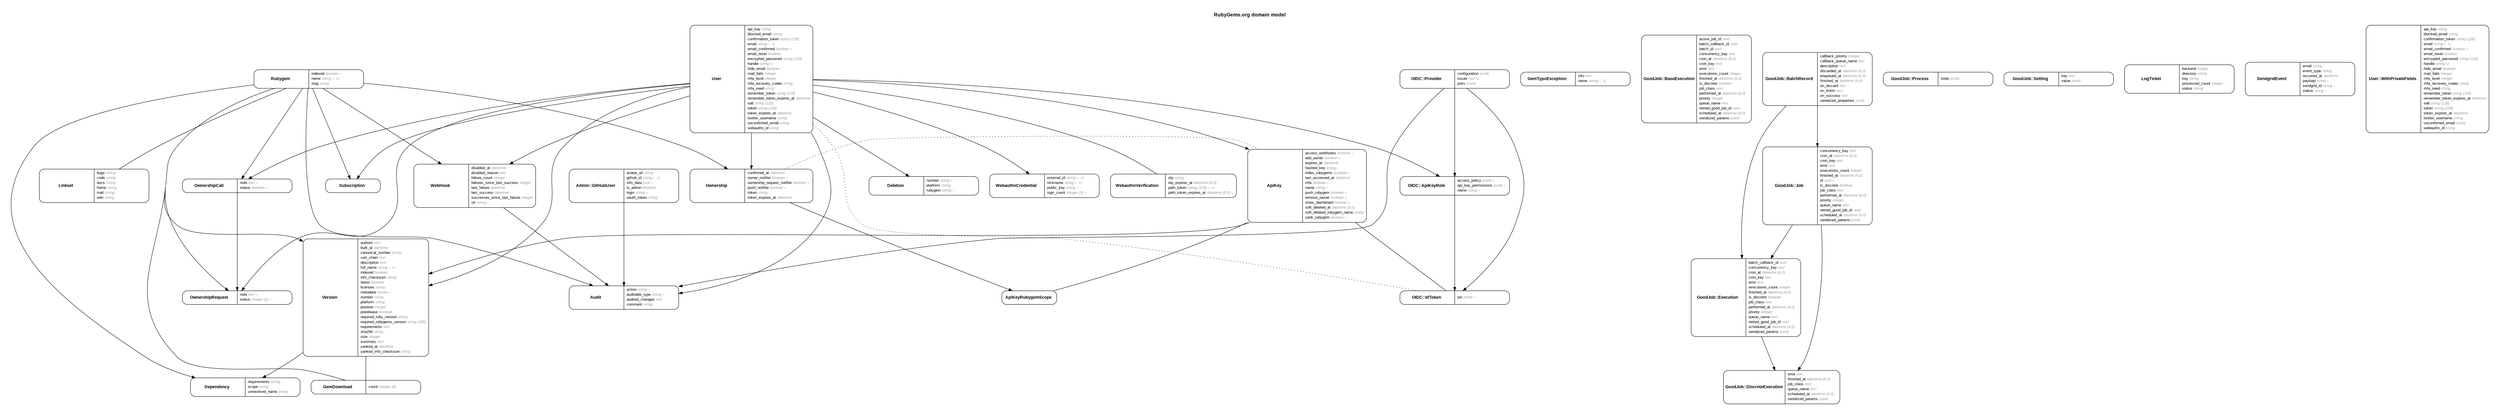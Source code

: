 digraph Gemcutter {
rankdir = "LR";
ranksep = "0.5";
nodesep = "0.4";
pad = "0.4,0.4";
margin = "0,0";
concentrate = "true";
labelloc = "t";
fontsize = "13";
fontname = "Arial Bold";
splines = "spline";
node[ shape  =  "Mrecord" , fontsize  =  "10" , fontname  =  "Arial" , margin  =  "0.07,0.05" , penwidth  =  "1.0"];
edge[ fontname  =  "Arial" , fontsize  =  "7" , dir  =  "both" , arrowsize  =  "0.9" , penwidth  =  "1.0" , labelangle  =  "32" , labeldistance  =  "1.8"];
rankdir = "TB";
label = "RubyGems.org domain model\n\n";
"m_Admin::GitHubUser" [label = <<table border="0" align="center" cellspacing="0.5" cellpadding="0" width="134">
  <tr><td align="center" valign="bottom" width="130"><font face="Arial Bold" point-size="11">Admin::GitHubUser</font></td></tr>
</table>
|
<table border="0" align="left" cellspacing="2" cellpadding="0" width="134">
  <tr><td align="left" width="130" port="avatar_url">avatar_url <font face="Arial Italic" color="grey60">string</font></td></tr>
  <tr><td align="left" width="130" port="github_id">github_id <font face="Arial Italic" color="grey60">string ∗ U</font></td></tr>
  <tr><td align="left" width="130" port="info_data">info_data <font face="Arial Italic" color="grey60">json ∗</font></td></tr>
  <tr><td align="left" width="130" port="is_admin">is_admin <font face="Arial Italic" color="grey60">boolean</font></td></tr>
  <tr><td align="left" width="130" port="login">login <font face="Arial Italic" color="grey60">string ∗</font></td></tr>
  <tr><td align="left" width="130" port="oauth_token">oauth_token <font face="Arial Italic" color="grey60">string</font></td></tr>
</table>
>];
m_ApiKey [label = <<table border="0" align="center" cellspacing="0.5" cellpadding="0" width="134">
  <tr><td align="center" valign="bottom" width="130"><font face="Arial Bold" point-size="11">ApiKey</font></td></tr>
</table>
|
<table border="0" align="left" cellspacing="2" cellpadding="0" width="134">
  <tr><td align="left" width="130" port="access_webhooks">access_webhooks <font face="Arial Italic" color="grey60">boolean ∗</font></td></tr>
  <tr><td align="left" width="130" port="add_owner">add_owner <font face="Arial Italic" color="grey60">boolean ∗</font></td></tr>
  <tr><td align="left" width="130" port="expires_at">expires_at <font face="Arial Italic" color="grey60">datetime</font></td></tr>
  <tr><td align="left" width="130" port="hashed_key">hashed_key <font face="Arial Italic" color="grey60">string ∗</font></td></tr>
  <tr><td align="left" width="130" port="index_rubygems">index_rubygems <font face="Arial Italic" color="grey60">boolean ∗</font></td></tr>
  <tr><td align="left" width="130" port="last_accessed_at">last_accessed_at <font face="Arial Italic" color="grey60">datetime</font></td></tr>
  <tr><td align="left" width="130" port="mfa">mfa <font face="Arial Italic" color="grey60">boolean ∗</font></td></tr>
  <tr><td align="left" width="130" port="name">name <font face="Arial Italic" color="grey60">string ∗</font></td></tr>
  <tr><td align="left" width="130" port="push_rubygem">push_rubygem <font face="Arial Italic" color="grey60">boolean ∗</font></td></tr>
  <tr><td align="left" width="130" port="remove_owner">remove_owner <font face="Arial Italic" color="grey60">boolean ∗</font></td></tr>
  <tr><td align="left" width="130" port="show_dashboard">show_dashboard <font face="Arial Italic" color="grey60">boolean ∗</font></td></tr>
  <tr><td align="left" width="130" port="soft_deleted_at">soft_deleted_at <font face="Arial Italic" color="grey60">datetime (6,0)</font></td></tr>
  <tr><td align="left" width="130" port="soft_deleted_rubygem_name">soft_deleted_rubygem_name <font face="Arial Italic" color="grey60">string</font></td></tr>
  <tr><td align="left" width="130" port="yank_rubygem">yank_rubygem <font face="Arial Italic" color="grey60">boolean ∗</font></td></tr>
</table>
>];
m_ApiKeyRubygemScope [label = <<table border="0" align="center" cellspacing="0.5" cellpadding="0" width="134">
  <tr><td align="center" valign="bottom" width="130"><font face="Arial Bold" point-size="11">ApiKeyRubygemScope</font></td></tr>
</table>
>];
m_Audit [label = <<table border="0" align="center" cellspacing="0.5" cellpadding="0" width="134">
  <tr><td align="center" valign="bottom" width="130"><font face="Arial Bold" point-size="11">Audit</font></td></tr>
</table>
|
<table border="0" align="left" cellspacing="2" cellpadding="0" width="134">
  <tr><td align="left" width="130" port="action">action <font face="Arial Italic" color="grey60">string ∗</font></td></tr>
  <tr><td align="left" width="130" port="auditable_type">auditable_type <font face="Arial Italic" color="grey60">string ∗</font></td></tr>
  <tr><td align="left" width="130" port="audited_changes">audited_changes <font face="Arial Italic" color="grey60">text</font></td></tr>
  <tr><td align="left" width="130" port="comment">comment <font face="Arial Italic" color="grey60">string</font></td></tr>
</table>
>];
m_Deletion [label = <<table border="0" align="center" cellspacing="0.5" cellpadding="0" width="134">
  <tr><td align="center" valign="bottom" width="130"><font face="Arial Bold" point-size="11">Deletion</font></td></tr>
</table>
|
<table border="0" align="left" cellspacing="2" cellpadding="0" width="134">
  <tr><td align="left" width="130" port="number">number <font face="Arial Italic" color="grey60">string ∗</font></td></tr>
  <tr><td align="left" width="130" port="platform">platform <font face="Arial Italic" color="grey60">string</font></td></tr>
  <tr><td align="left" width="130" port="rubygem">rubygem <font face="Arial Italic" color="grey60">string ∗</font></td></tr>
</table>
>];
m_Dependency [label = <<table border="0" align="center" cellspacing="0.5" cellpadding="0" width="134">
  <tr><td align="center" valign="bottom" width="130"><font face="Arial Bold" point-size="11">Dependency</font></td></tr>
</table>
|
<table border="0" align="left" cellspacing="2" cellpadding="0" width="134">
  <tr><td align="left" width="130" port="requirements">requirements <font face="Arial Italic" color="grey60">string ∗</font></td></tr>
  <tr><td align="left" width="130" port="scope">scope <font face="Arial Italic" color="grey60">string</font></td></tr>
  <tr><td align="left" width="130" port="unresolved_name">unresolved_name <font face="Arial Italic" color="grey60">string</font></td></tr>
</table>
>];
m_GemDownload [label = <<table border="0" align="center" cellspacing="0.5" cellpadding="0" width="134">
  <tr><td align="center" valign="bottom" width="130"><font face="Arial Bold" point-size="11">GemDownload</font></td></tr>
</table>
|
<table border="0" align="left" cellspacing="2" cellpadding="0" width="134">
  <tr><td align="left" width="130" port="count">count <font face="Arial Italic" color="grey60">integer (8)</font></td></tr>
</table>
>];
m_GemTypoException [label = <<table border="0" align="center" cellspacing="0.5" cellpadding="0" width="134">
  <tr><td align="center" valign="bottom" width="130"><font face="Arial Bold" point-size="11">GemTypoException</font></td></tr>
</table>
|
<table border="0" align="left" cellspacing="2" cellpadding="0" width="134">
  <tr><td align="left" width="130" port="info">info <font face="Arial Italic" color="grey60">text</font></td></tr>
  <tr><td align="left" width="130" port="name">name <font face="Arial Italic" color="grey60">string ∗ U</font></td></tr>
</table>
>];
"m_GoodJob::BaseExecution" [label = <<table border="0" align="center" cellspacing="0.5" cellpadding="0" width="134">
  <tr><td align="center" valign="bottom" width="130"><font face="Arial Bold" point-size="11">GoodJob::BaseExecution</font></td></tr>
</table>
|
<table border="0" align="left" cellspacing="2" cellpadding="0" width="134">
  <tr><td align="left" width="130" port="active_job_id">active_job_id <font face="Arial Italic" color="grey60">uuid</font></td></tr>
  <tr><td align="left" width="130" port="batch_callback_id">batch_callback_id <font face="Arial Italic" color="grey60">uuid</font></td></tr>
  <tr><td align="left" width="130" port="batch_id">batch_id <font face="Arial Italic" color="grey60">uuid</font></td></tr>
  <tr><td align="left" width="130" port="concurrency_key">concurrency_key <font face="Arial Italic" color="grey60">text</font></td></tr>
  <tr><td align="left" width="130" port="cron_at">cron_at <font face="Arial Italic" color="grey60">datetime (6,0)</font></td></tr>
  <tr><td align="left" width="130" port="cron_key">cron_key <font face="Arial Italic" color="grey60">text</font></td></tr>
  <tr><td align="left" width="130" port="error">error <font face="Arial Italic" color="grey60">text</font></td></tr>
  <tr><td align="left" width="130" port="executions_count">executions_count <font face="Arial Italic" color="grey60">integer</font></td></tr>
  <tr><td align="left" width="130" port="finished_at">finished_at <font face="Arial Italic" color="grey60">datetime (6,0)</font></td></tr>
  <tr><td align="left" width="130" port="is_discrete">is_discrete <font face="Arial Italic" color="grey60">boolean</font></td></tr>
  <tr><td align="left" width="130" port="job_class">job_class <font face="Arial Italic" color="grey60">text</font></td></tr>
  <tr><td align="left" width="130" port="performed_at">performed_at <font face="Arial Italic" color="grey60">datetime (6,0)</font></td></tr>
  <tr><td align="left" width="130" port="priority">priority <font face="Arial Italic" color="grey60">integer</font></td></tr>
  <tr><td align="left" width="130" port="queue_name">queue_name <font face="Arial Italic" color="grey60">text</font></td></tr>
  <tr><td align="left" width="130" port="retried_good_job_id">retried_good_job_id <font face="Arial Italic" color="grey60">uuid</font></td></tr>
  <tr><td align="left" width="130" port="scheduled_at">scheduled_at <font face="Arial Italic" color="grey60">datetime (6,0)</font></td></tr>
  <tr><td align="left" width="130" port="serialized_params">serialized_params <font face="Arial Italic" color="grey60">jsonb</font></td></tr>
</table>
>];
"m_GoodJob::BatchRecord" [label = <<table border="0" align="center" cellspacing="0.5" cellpadding="0" width="134">
  <tr><td align="center" valign="bottom" width="130"><font face="Arial Bold" point-size="11">GoodJob::BatchRecord</font></td></tr>
</table>
|
<table border="0" align="left" cellspacing="2" cellpadding="0" width="134">
  <tr><td align="left" width="130" port="callback_priority">callback_priority <font face="Arial Italic" color="grey60">integer</font></td></tr>
  <tr><td align="left" width="130" port="callback_queue_name">callback_queue_name <font face="Arial Italic" color="grey60">text</font></td></tr>
  <tr><td align="left" width="130" port="description">description <font face="Arial Italic" color="grey60">text</font></td></tr>
  <tr><td align="left" width="130" port="discarded_at">discarded_at <font face="Arial Italic" color="grey60">datetime (6,0)</font></td></tr>
  <tr><td align="left" width="130" port="enqueued_at">enqueued_at <font face="Arial Italic" color="grey60">datetime (6,0)</font></td></tr>
  <tr><td align="left" width="130" port="finished_at">finished_at <font face="Arial Italic" color="grey60">datetime (6,0)</font></td></tr>
  <tr><td align="left" width="130" port="on_discard">on_discard <font face="Arial Italic" color="grey60">text</font></td></tr>
  <tr><td align="left" width="130" port="on_finish">on_finish <font face="Arial Italic" color="grey60">text</font></td></tr>
  <tr><td align="left" width="130" port="on_success">on_success <font face="Arial Italic" color="grey60">text</font></td></tr>
  <tr><td align="left" width="130" port="serialized_properties">serialized_properties <font face="Arial Italic" color="grey60">jsonb</font></td></tr>
</table>
>];
"m_GoodJob::DiscreteExecution" [label = <<table border="0" align="center" cellspacing="0.5" cellpadding="0" width="134">
  <tr><td align="center" valign="bottom" width="130"><font face="Arial Bold" point-size="11">GoodJob::DiscreteExecution</font></td></tr>
</table>
|
<table border="0" align="left" cellspacing="2" cellpadding="0" width="134">
  <tr><td align="left" width="130" port="error">error <font face="Arial Italic" color="grey60">text</font></td></tr>
  <tr><td align="left" width="130" port="finished_at">finished_at <font face="Arial Italic" color="grey60">datetime (6,0)</font></td></tr>
  <tr><td align="left" width="130" port="job_class">job_class <font face="Arial Italic" color="grey60">text</font></td></tr>
  <tr><td align="left" width="130" port="queue_name">queue_name <font face="Arial Italic" color="grey60">text</font></td></tr>
  <tr><td align="left" width="130" port="scheduled_at">scheduled_at <font face="Arial Italic" color="grey60">datetime (6,0)</font></td></tr>
  <tr><td align="left" width="130" port="serialized_params">serialized_params <font face="Arial Italic" color="grey60">jsonb</font></td></tr>
</table>
>];
"m_GoodJob::Execution" [label = <<table border="0" align="center" cellspacing="0.5" cellpadding="0" width="134">
  <tr><td align="center" valign="bottom" width="130"><font face="Arial Bold" point-size="11">GoodJob::Execution</font></td></tr>
</table>
|
<table border="0" align="left" cellspacing="2" cellpadding="0" width="134">
  <tr><td align="left" width="130" port="batch_callback_id">batch_callback_id <font face="Arial Italic" color="grey60">uuid</font></td></tr>
  <tr><td align="left" width="130" port="concurrency_key">concurrency_key <font face="Arial Italic" color="grey60">text</font></td></tr>
  <tr><td align="left" width="130" port="cron_at">cron_at <font face="Arial Italic" color="grey60">datetime (6,0)</font></td></tr>
  <tr><td align="left" width="130" port="cron_key">cron_key <font face="Arial Italic" color="grey60">text</font></td></tr>
  <tr><td align="left" width="130" port="error">error <font face="Arial Italic" color="grey60">text</font></td></tr>
  <tr><td align="left" width="130" port="executions_count">executions_count <font face="Arial Italic" color="grey60">integer</font></td></tr>
  <tr><td align="left" width="130" port="finished_at">finished_at <font face="Arial Italic" color="grey60">datetime (6,0)</font></td></tr>
  <tr><td align="left" width="130" port="is_discrete">is_discrete <font face="Arial Italic" color="grey60">boolean</font></td></tr>
  <tr><td align="left" width="130" port="job_class">job_class <font face="Arial Italic" color="grey60">text</font></td></tr>
  <tr><td align="left" width="130" port="performed_at">performed_at <font face="Arial Italic" color="grey60">datetime (6,0)</font></td></tr>
  <tr><td align="left" width="130" port="priority">priority <font face="Arial Italic" color="grey60">integer</font></td></tr>
  <tr><td align="left" width="130" port="queue_name">queue_name <font face="Arial Italic" color="grey60">text</font></td></tr>
  <tr><td align="left" width="130" port="retried_good_job_id">retried_good_job_id <font face="Arial Italic" color="grey60">uuid</font></td></tr>
  <tr><td align="left" width="130" port="scheduled_at">scheduled_at <font face="Arial Italic" color="grey60">datetime (6,0)</font></td></tr>
  <tr><td align="left" width="130" port="serialized_params">serialized_params <font face="Arial Italic" color="grey60">jsonb</font></td></tr>
</table>
>];
"m_GoodJob::Job" [label = <<table border="0" align="center" cellspacing="0.5" cellpadding="0" width="134">
  <tr><td align="center" valign="bottom" width="130"><font face="Arial Bold" point-size="11">GoodJob::Job</font></td></tr>
</table>
|
<table border="0" align="left" cellspacing="2" cellpadding="0" width="134">
  <tr><td align="left" width="130" port="concurrency_key">concurrency_key <font face="Arial Italic" color="grey60">text</font></td></tr>
  <tr><td align="left" width="130" port="cron_at">cron_at <font face="Arial Italic" color="grey60">datetime (6,0)</font></td></tr>
  <tr><td align="left" width="130" port="cron_key">cron_key <font face="Arial Italic" color="grey60">text</font></td></tr>
  <tr><td align="left" width="130" port="error">error <font face="Arial Italic" color="grey60">text</font></td></tr>
  <tr><td align="left" width="130" port="executions_count">executions_count <font face="Arial Italic" color="grey60">integer</font></td></tr>
  <tr><td align="left" width="130" port="finished_at">finished_at <font face="Arial Italic" color="grey60">datetime (6,0)</font></td></tr>
  <tr><td align="left" width="130" port="id">id <font face="Arial Italic" color="grey60">uuid ∗</font></td></tr>
  <tr><td align="left" width="130" port="is_discrete">is_discrete <font face="Arial Italic" color="grey60">boolean</font></td></tr>
  <tr><td align="left" width="130" port="job_class">job_class <font face="Arial Italic" color="grey60">text</font></td></tr>
  <tr><td align="left" width="130" port="performed_at">performed_at <font face="Arial Italic" color="grey60">datetime (6,0)</font></td></tr>
  <tr><td align="left" width="130" port="priority">priority <font face="Arial Italic" color="grey60">integer</font></td></tr>
  <tr><td align="left" width="130" port="queue_name">queue_name <font face="Arial Italic" color="grey60">text</font></td></tr>
  <tr><td align="left" width="130" port="retried_good_job_id">retried_good_job_id <font face="Arial Italic" color="grey60">uuid</font></td></tr>
  <tr><td align="left" width="130" port="scheduled_at">scheduled_at <font face="Arial Italic" color="grey60">datetime (6,0)</font></td></tr>
  <tr><td align="left" width="130" port="serialized_params">serialized_params <font face="Arial Italic" color="grey60">jsonb</font></td></tr>
</table>
>];
"m_GoodJob::Process" [label = <<table border="0" align="center" cellspacing="0.5" cellpadding="0" width="134">
  <tr><td align="center" valign="bottom" width="130"><font face="Arial Bold" point-size="11">GoodJob::Process</font></td></tr>
</table>
|
<table border="0" align="left" cellspacing="2" cellpadding="0" width="134">
  <tr><td align="left" width="130" port="state">state <font face="Arial Italic" color="grey60">jsonb</font></td></tr>
</table>
>];
"m_GoodJob::Setting" [label = <<table border="0" align="center" cellspacing="0.5" cellpadding="0" width="134">
  <tr><td align="center" valign="bottom" width="130"><font face="Arial Bold" point-size="11">GoodJob::Setting</font></td></tr>
</table>
|
<table border="0" align="left" cellspacing="2" cellpadding="0" width="134">
  <tr><td align="left" width="130" port="key">key <font face="Arial Italic" color="grey60">text</font></td></tr>
  <tr><td align="left" width="130" port="value">value <font face="Arial Italic" color="grey60">jsonb</font></td></tr>
</table>
>];
m_Linkset [label = <<table border="0" align="center" cellspacing="0.5" cellpadding="0" width="134">
  <tr><td align="center" valign="bottom" width="130"><font face="Arial Bold" point-size="11">Linkset</font></td></tr>
</table>
|
<table border="0" align="left" cellspacing="2" cellpadding="0" width="134">
  <tr><td align="left" width="130" port="bugs">bugs <font face="Arial Italic" color="grey60">string</font></td></tr>
  <tr><td align="left" width="130" port="code">code <font face="Arial Italic" color="grey60">string</font></td></tr>
  <tr><td align="left" width="130" port="docs">docs <font face="Arial Italic" color="grey60">string</font></td></tr>
  <tr><td align="left" width="130" port="home">home <font face="Arial Italic" color="grey60">string</font></td></tr>
  <tr><td align="left" width="130" port="mail">mail <font face="Arial Italic" color="grey60">string</font></td></tr>
  <tr><td align="left" width="130" port="wiki">wiki <font face="Arial Italic" color="grey60">string</font></td></tr>
</table>
>];
m_LogTicket [label = <<table border="0" align="center" cellspacing="0.5" cellpadding="0" width="134">
  <tr><td align="center" valign="bottom" width="130"><font face="Arial Bold" point-size="11">LogTicket</font></td></tr>
</table>
|
<table border="0" align="left" cellspacing="2" cellpadding="0" width="134">
  <tr><td align="left" width="130" port="backend">backend <font face="Arial Italic" color="grey60">integer</font></td></tr>
  <tr><td align="left" width="130" port="directory">directory <font face="Arial Italic" color="grey60">string</font></td></tr>
  <tr><td align="left" width="130" port="key">key <font face="Arial Italic" color="grey60">string</font></td></tr>
  <tr><td align="left" width="130" port="processed_count">processed_count <font face="Arial Italic" color="grey60">integer</font></td></tr>
  <tr><td align="left" width="130" port="status">status <font face="Arial Italic" color="grey60">string</font></td></tr>
</table>
>];
"m_OIDC::ApiKeyRole" [label = <<table border="0" align="center" cellspacing="0.5" cellpadding="0" width="134">
  <tr><td align="center" valign="bottom" width="130"><font face="Arial Bold" point-size="11">OIDC::ApiKeyRole</font></td></tr>
</table>
|
<table border="0" align="left" cellspacing="2" cellpadding="0" width="134">
  <tr><td align="left" width="130" port="access_policy">access_policy <font face="Arial Italic" color="grey60">jsonb ∗</font></td></tr>
  <tr><td align="left" width="130" port="api_key_permissions">api_key_permissions <font face="Arial Italic" color="grey60">jsonb ∗</font></td></tr>
  <tr><td align="left" width="130" port="name">name <font face="Arial Italic" color="grey60">string ∗</font></td></tr>
</table>
>];
"m_OIDC::IdToken" [label = <<table border="0" align="center" cellspacing="0.5" cellpadding="0" width="134">
  <tr><td align="center" valign="bottom" width="130"><font face="Arial Bold" point-size="11">OIDC::IdToken</font></td></tr>
</table>
|
<table border="0" align="left" cellspacing="2" cellpadding="0" width="134">
  <tr><td align="left" width="130" port="jwt">jwt <font face="Arial Italic" color="grey60">jsonb ∗</font></td></tr>
</table>
>];
"m_OIDC::Provider" [label = <<table border="0" align="center" cellspacing="0.5" cellpadding="0" width="134">
  <tr><td align="center" valign="bottom" width="130"><font face="Arial Bold" point-size="11">OIDC::Provider</font></td></tr>
</table>
|
<table border="0" align="left" cellspacing="2" cellpadding="0" width="134">
  <tr><td align="left" width="130" port="configuration">configuration <font face="Arial Italic" color="grey60">jsonb</font></td></tr>
  <tr><td align="left" width="130" port="issuer">issuer <font face="Arial Italic" color="grey60">text U</font></td></tr>
  <tr><td align="left" width="130" port="jwks">jwks <font face="Arial Italic" color="grey60">jsonb</font></td></tr>
</table>
>];
m_Ownership [label = <<table border="0" align="center" cellspacing="0.5" cellpadding="0" width="134">
  <tr><td align="center" valign="bottom" width="130"><font face="Arial Bold" point-size="11">Ownership</font></td></tr>
</table>
|
<table border="0" align="left" cellspacing="2" cellpadding="0" width="134">
  <tr><td align="left" width="130" port="confirmed_at">confirmed_at <font face="Arial Italic" color="grey60">datetime</font></td></tr>
  <tr><td align="left" width="130" port="owner_notifier">owner_notifier <font face="Arial Italic" color="grey60">boolean ∗</font></td></tr>
  <tr><td align="left" width="130" port="ownership_request_notifier">ownership_request_notifier <font face="Arial Italic" color="grey60">boolean ∗</font></td></tr>
  <tr><td align="left" width="130" port="push_notifier">push_notifier <font face="Arial Italic" color="grey60">boolean ∗</font></td></tr>
  <tr><td align="left" width="130" port="token">token <font face="Arial Italic" color="grey60">string</font></td></tr>
  <tr><td align="left" width="130" port="token_expires_at">token_expires_at <font face="Arial Italic" color="grey60">datetime</font></td></tr>
</table>
>];
m_OwnershipCall [label = <<table border="0" align="center" cellspacing="0.5" cellpadding="0" width="134">
  <tr><td align="center" valign="bottom" width="130"><font face="Arial Bold" point-size="11">OwnershipCall</font></td></tr>
</table>
|
<table border="0" align="left" cellspacing="2" cellpadding="0" width="134">
  <tr><td align="left" width="130" port="note">note <font face="Arial Italic" color="grey60">text ∗</font></td></tr>
  <tr><td align="left" width="130" port="status">status <font face="Arial Italic" color="grey60">boolean ∗</font></td></tr>
</table>
>];
m_OwnershipRequest [label = <<table border="0" align="center" cellspacing="0.5" cellpadding="0" width="134">
  <tr><td align="center" valign="bottom" width="130"><font face="Arial Bold" point-size="11">OwnershipRequest</font></td></tr>
</table>
|
<table border="0" align="left" cellspacing="2" cellpadding="0" width="134">
  <tr><td align="left" width="130" port="note">note <font face="Arial Italic" color="grey60">text ∗</font></td></tr>
  <tr><td align="left" width="130" port="status">status <font face="Arial Italic" color="grey60">integer (2) ∗</font></td></tr>
</table>
>];
m_Rubygem [label = <<table border="0" align="center" cellspacing="0.5" cellpadding="0" width="134">
  <tr><td align="center" valign="bottom" width="130"><font face="Arial Bold" point-size="11">Rubygem</font></td></tr>
</table>
|
<table border="0" align="left" cellspacing="2" cellpadding="0" width="134">
  <tr><td align="left" width="130" port="indexed">indexed <font face="Arial Italic" color="grey60">boolean ∗</font></td></tr>
  <tr><td align="left" width="130" port="name">name <font face="Arial Italic" color="grey60">string ∗ U</font></td></tr>
  <tr><td align="left" width="130" port="slug">slug <font face="Arial Italic" color="grey60">string</font></td></tr>
</table>
>];
m_SendgridEvent [label = <<table border="0" align="center" cellspacing="0.5" cellpadding="0" width="134">
  <tr><td align="center" valign="bottom" width="130"><font face="Arial Bold" point-size="11">SendgridEvent</font></td></tr>
</table>
|
<table border="0" align="left" cellspacing="2" cellpadding="0" width="134">
  <tr><td align="left" width="130" port="email">email <font face="Arial Italic" color="grey60">string</font></td></tr>
  <tr><td align="left" width="130" port="event_type">event_type <font face="Arial Italic" color="grey60">string</font></td></tr>
  <tr><td align="left" width="130" port="occurred_at">occurred_at <font face="Arial Italic" color="grey60">datetime</font></td></tr>
  <tr><td align="left" width="130" port="payload">payload <font face="Arial Italic" color="grey60">jsonb ∗</font></td></tr>
  <tr><td align="left" width="130" port="sendgrid_id">sendgrid_id <font face="Arial Italic" color="grey60">string ∗</font></td></tr>
  <tr><td align="left" width="130" port="status">status <font face="Arial Italic" color="grey60">string ∗</font></td></tr>
</table>
>];
m_Subscription [label = <<table border="0" align="center" cellspacing="0.5" cellpadding="0" width="134">
  <tr><td align="center" valign="bottom" width="130"><font face="Arial Bold" point-size="11">Subscription</font></td></tr>
</table>
>];
m_User [label = <<table border="0" align="center" cellspacing="0.5" cellpadding="0" width="134">
  <tr><td align="center" valign="bottom" width="130"><font face="Arial Bold" point-size="11">User</font></td></tr>
</table>
|
<table border="0" align="left" cellspacing="2" cellpadding="0" width="134">
  <tr><td align="left" width="130" port="api_key">api_key <font face="Arial Italic" color="grey60">string</font></td></tr>
  <tr><td align="left" width="130" port="blocked_email">blocked_email <font face="Arial Italic" color="grey60">string</font></td></tr>
  <tr><td align="left" width="130" port="confirmation_token">confirmation_token <font face="Arial Italic" color="grey60">string (128)</font></td></tr>
  <tr><td align="left" width="130" port="email">email <font face="Arial Italic" color="grey60">string ∗ U</font></td></tr>
  <tr><td align="left" width="130" port="email_confirmed">email_confirmed <font face="Arial Italic" color="grey60">boolean ∗</font></td></tr>
  <tr><td align="left" width="130" port="email_reset">email_reset <font face="Arial Italic" color="grey60">boolean</font></td></tr>
  <tr><td align="left" width="130" port="encrypted_password">encrypted_password <font face="Arial Italic" color="grey60">string (128)</font></td></tr>
  <tr><td align="left" width="130" port="handle">handle <font face="Arial Italic" color="grey60">string U</font></td></tr>
  <tr><td align="left" width="130" port="hide_email">hide_email <font face="Arial Italic" color="grey60">boolean</font></td></tr>
  <tr><td align="left" width="130" port="mail_fails">mail_fails <font face="Arial Italic" color="grey60">integer</font></td></tr>
  <tr><td align="left" width="130" port="mfa_level">mfa_level <font face="Arial Italic" color="grey60">integer</font></td></tr>
  <tr><td align="left" width="130" port="mfa_recovery_codes">mfa_recovery_codes <font face="Arial Italic" color="grey60">string</font></td></tr>
  <tr><td align="left" width="130" port="mfa_seed">mfa_seed <font face="Arial Italic" color="grey60">string</font></td></tr>
  <tr><td align="left" width="130" port="remember_token">remember_token <font face="Arial Italic" color="grey60">string (128)</font></td></tr>
  <tr><td align="left" width="130" port="remember_token_expires_at">remember_token_expires_at <font face="Arial Italic" color="grey60">datetime</font></td></tr>
  <tr><td align="left" width="130" port="salt">salt <font face="Arial Italic" color="grey60">string (128)</font></td></tr>
  <tr><td align="left" width="130" port="token">token <font face="Arial Italic" color="grey60">string (128)</font></td></tr>
  <tr><td align="left" width="130" port="token_expires_at">token_expires_at <font face="Arial Italic" color="grey60">datetime</font></td></tr>
  <tr><td align="left" width="130" port="twitter_username">twitter_username <font face="Arial Italic" color="grey60">string</font></td></tr>
  <tr><td align="left" width="130" port="unconfirmed_email">unconfirmed_email <font face="Arial Italic" color="grey60">string</font></td></tr>
  <tr><td align="left" width="130" port="webauthn_id">webauthn_id <font face="Arial Italic" color="grey60">string</font></td></tr>
</table>
>];
"m_User::WithPrivateFields" [label = <<table border="0" align="center" cellspacing="0.5" cellpadding="0" width="134">
  <tr><td align="center" valign="bottom" width="130"><font face="Arial Bold" point-size="11">User::WithPrivateFields</font></td></tr>
</table>
|
<table border="0" align="left" cellspacing="2" cellpadding="0" width="134">
  <tr><td align="left" width="130" port="api_key">api_key <font face="Arial Italic" color="grey60">string</font></td></tr>
  <tr><td align="left" width="130" port="blocked_email">blocked_email <font face="Arial Italic" color="grey60">string</font></td></tr>
  <tr><td align="left" width="130" port="confirmation_token">confirmation_token <font face="Arial Italic" color="grey60">string (128)</font></td></tr>
  <tr><td align="left" width="130" port="email">email <font face="Arial Italic" color="grey60">string ∗ U</font></td></tr>
  <tr><td align="left" width="130" port="email_confirmed">email_confirmed <font face="Arial Italic" color="grey60">boolean ∗</font></td></tr>
  <tr><td align="left" width="130" port="email_reset">email_reset <font face="Arial Italic" color="grey60">boolean</font></td></tr>
  <tr><td align="left" width="130" port="encrypted_password">encrypted_password <font face="Arial Italic" color="grey60">string (128)</font></td></tr>
  <tr><td align="left" width="130" port="handle">handle <font face="Arial Italic" color="grey60">string U</font></td></tr>
  <tr><td align="left" width="130" port="hide_email">hide_email <font face="Arial Italic" color="grey60">boolean</font></td></tr>
  <tr><td align="left" width="130" port="mail_fails">mail_fails <font face="Arial Italic" color="grey60">integer</font></td></tr>
  <tr><td align="left" width="130" port="mfa_level">mfa_level <font face="Arial Italic" color="grey60">integer</font></td></tr>
  <tr><td align="left" width="130" port="mfa_recovery_codes">mfa_recovery_codes <font face="Arial Italic" color="grey60">string</font></td></tr>
  <tr><td align="left" width="130" port="mfa_seed">mfa_seed <font face="Arial Italic" color="grey60">string</font></td></tr>
  <tr><td align="left" width="130" port="remember_token">remember_token <font face="Arial Italic" color="grey60">string (128)</font></td></tr>
  <tr><td align="left" width="130" port="remember_token_expires_at">remember_token_expires_at <font face="Arial Italic" color="grey60">datetime</font></td></tr>
  <tr><td align="left" width="130" port="salt">salt <font face="Arial Italic" color="grey60">string (128)</font></td></tr>
  <tr><td align="left" width="130" port="token">token <font face="Arial Italic" color="grey60">string (128)</font></td></tr>
  <tr><td align="left" width="130" port="token_expires_at">token_expires_at <font face="Arial Italic" color="grey60">datetime</font></td></tr>
  <tr><td align="left" width="130" port="twitter_username">twitter_username <font face="Arial Italic" color="grey60">string</font></td></tr>
  <tr><td align="left" width="130" port="unconfirmed_email">unconfirmed_email <font face="Arial Italic" color="grey60">string</font></td></tr>
  <tr><td align="left" width="130" port="webauthn_id">webauthn_id <font face="Arial Italic" color="grey60">string</font></td></tr>
</table>
>];
m_Version [label = <<table border="0" align="center" cellspacing="0.5" cellpadding="0" width="134">
  <tr><td align="center" valign="bottom" width="130"><font face="Arial Bold" point-size="11">Version</font></td></tr>
</table>
|
<table border="0" align="left" cellspacing="2" cellpadding="0" width="134">
  <tr><td align="left" width="130" port="authors">authors <font face="Arial Italic" color="grey60">text</font></td></tr>
  <tr><td align="left" width="130" port="built_at">built_at <font face="Arial Italic" color="grey60">datetime</font></td></tr>
  <tr><td align="left" width="130" port="canonical_number">canonical_number <font face="Arial Italic" color="grey60">string</font></td></tr>
  <tr><td align="left" width="130" port="cert_chain">cert_chain <font face="Arial Italic" color="grey60">text</font></td></tr>
  <tr><td align="left" width="130" port="description">description <font face="Arial Italic" color="grey60">text</font></td></tr>
  <tr><td align="left" width="130" port="full_name">full_name <font face="Arial Italic" color="grey60">string ∗ U</font></td></tr>
  <tr><td align="left" width="130" port="indexed">indexed <font face="Arial Italic" color="grey60">boolean</font></td></tr>
  <tr><td align="left" width="130" port="info_checksum">info_checksum <font face="Arial Italic" color="grey60">string</font></td></tr>
  <tr><td align="left" width="130" port="latest">latest <font face="Arial Italic" color="grey60">boolean</font></td></tr>
  <tr><td align="left" width="130" port="licenses">licenses <font face="Arial Italic" color="grey60">string</font></td></tr>
  <tr><td align="left" width="130" port="metadata">metadata <font face="Arial Italic" color="grey60">hstore ∗</font></td></tr>
  <tr><td align="left" width="130" port="number">number <font face="Arial Italic" color="grey60">string</font></td></tr>
  <tr><td align="left" width="130" port="platform">platform <font face="Arial Italic" color="grey60">string</font></td></tr>
  <tr><td align="left" width="130" port="position">position <font face="Arial Italic" color="grey60">integer</font></td></tr>
  <tr><td align="left" width="130" port="prerelease">prerelease <font face="Arial Italic" color="grey60">boolean</font></td></tr>
  <tr><td align="left" width="130" port="required_ruby_version">required_ruby_version <font face="Arial Italic" color="grey60">string</font></td></tr>
  <tr><td align="left" width="130" port="required_rubygems_version">required_rubygems_version <font face="Arial Italic" color="grey60">string (255)</font></td></tr>
  <tr><td align="left" width="130" port="requirements">requirements <font face="Arial Italic" color="grey60">text</font></td></tr>
  <tr><td align="left" width="130" port="sha256">sha256 <font face="Arial Italic" color="grey60">string</font></td></tr>
  <tr><td align="left" width="130" port="size">size <font face="Arial Italic" color="grey60">integer</font></td></tr>
  <tr><td align="left" width="130" port="summary">summary <font face="Arial Italic" color="grey60">text</font></td></tr>
  <tr><td align="left" width="130" port="yanked_at">yanked_at <font face="Arial Italic" color="grey60">datetime</font></td></tr>
  <tr><td align="left" width="130" port="yanked_info_checksum">yanked_info_checksum <font face="Arial Italic" color="grey60">string</font></td></tr>
</table>
>];
m_WebHook [label = <<table border="0" align="center" cellspacing="0.5" cellpadding="0" width="134">
  <tr><td align="center" valign="bottom" width="130"><font face="Arial Bold" point-size="11">WebHook</font></td></tr>
</table>
|
<table border="0" align="left" cellspacing="2" cellpadding="0" width="134">
  <tr><td align="left" width="130" port="disabled_at">disabled_at <font face="Arial Italic" color="grey60">datetime</font></td></tr>
  <tr><td align="left" width="130" port="disabled_reason">disabled_reason <font face="Arial Italic" color="grey60">text</font></td></tr>
  <tr><td align="left" width="130" port="failure_count">failure_count <font face="Arial Italic" color="grey60">integer</font></td></tr>
  <tr><td align="left" width="130" port="failures_since_last_success">failures_since_last_success <font face="Arial Italic" color="grey60">integer</font></td></tr>
  <tr><td align="left" width="130" port="last_failure">last_failure <font face="Arial Italic" color="grey60">datetime</font></td></tr>
  <tr><td align="left" width="130" port="last_success">last_success <font face="Arial Italic" color="grey60">datetime</font></td></tr>
  <tr><td align="left" width="130" port="successes_since_last_failure">successes_since_last_failure <font face="Arial Italic" color="grey60">integer</font></td></tr>
  <tr><td align="left" width="130" port="url">url <font face="Arial Italic" color="grey60">string ∗</font></td></tr>
</table>
>];
m_WebauthnCredential [label = <<table border="0" align="center" cellspacing="0.5" cellpadding="0" width="134">
  <tr><td align="center" valign="bottom" width="130"><font face="Arial Bold" point-size="11">WebauthnCredential</font></td></tr>
</table>
|
<table border="0" align="left" cellspacing="2" cellpadding="0" width="134">
  <tr><td align="left" width="130" port="external_id">external_id <font face="Arial Italic" color="grey60">string ∗ U</font></td></tr>
  <tr><td align="left" width="130" port="nickname">nickname <font face="Arial Italic" color="grey60">string ∗ U</font></td></tr>
  <tr><td align="left" width="130" port="public_key">public_key <font face="Arial Italic" color="grey60">string ∗</font></td></tr>
  <tr><td align="left" width="130" port="sign_count">sign_count <font face="Arial Italic" color="grey60">integer (8) ∗</font></td></tr>
</table>
>];
m_WebauthnVerification [label = <<table border="0" align="center" cellspacing="0.5" cellpadding="0" width="134">
  <tr><td align="center" valign="bottom" width="130"><font face="Arial Bold" point-size="11">WebauthnVerification</font></td></tr>
</table>
|
<table border="0" align="left" cellspacing="2" cellpadding="0" width="134">
  <tr><td align="left" width="130" port="otp">otp <font face="Arial Italic" color="grey60">string</font></td></tr>
  <tr><td align="left" width="130" port="otp_expires_at">otp_expires_at <font face="Arial Italic" color="grey60">datetime (6,0)</font></td></tr>
  <tr><td align="left" width="130" port="path_token">path_token <font face="Arial Italic" color="grey60">string (128) ∗ U</font></td></tr>
  <tr><td align="left" width="130" port="path_token_expires_at">path_token_expires_at <font face="Arial Italic" color="grey60">datetime (6,0) ∗</font></td></tr>
</table>
>];
  m_User -> m_WebauthnVerification [arrowhead = "none", arrowtail = "none", weight = "3"];
  m_User -> m_WebauthnCredential [arrowhead = "normal", arrowtail = "none", weight = "3"];
  m_Rubygem -> m_Subscription [arrowhead = "normal", arrowtail = "none", weight = "2"];
  m_User -> m_Subscription [arrowhead = "normal", arrowtail = "none", weight = "3"];
  m_Rubygem -> m_OwnershipRequest [arrowhead = "normal", arrowtail = "none", weight = "2"];
  m_User -> m_OwnershipRequest [arrowhead = "normal", arrowtail = "none", weight = "4"];
  m_OwnershipCall -> m_OwnershipRequest [arrowhead = "normal", arrowtail = "none", weight = "2"];
  m_Rubygem -> m_OwnershipCall [arrowhead = "normal", arrowtail = "none", weight = "2"];
  m_User -> m_OwnershipCall [arrowhead = "normal", arrowtail = "none", weight = "3"];
  m_User -> m_Deletion [arrowhead = "normal", arrowtail = "none", weight = "3"];
  m_ApiKey -> m_ApiKeyRubygemScope [arrowhead = "none", arrowtail = "none", weight = "2"];
  m_Ownership -> m_ApiKeyRubygemScope [arrowhead = "normal", arrowtail = "none", weight = "2"];
  "m_OIDC::Provider" -> m_Audit [arrowhead = "normal", arrowtail = "none", weight = "1"];
  m_Rubygem -> m_Audit [arrowhead = "normal", arrowtail = "none", weight = "1"];
  m_User -> m_Audit [arrowhead = "normal", arrowtail = "none", weight = "1"];
  m_WebHook -> m_Audit [arrowhead = "normal", arrowtail = "none", weight = "1"];
  "m_Admin::GitHubUser" -> m_Audit [arrowhead = "normal", arrowtail = "none", weight = "2"];
  m_Rubygem -> m_Dependency [arrowhead = "normal", arrowtail = "none", weight = "1"];
  m_Version -> m_Dependency [arrowhead = "normal", arrowtail = "none", weight = "2"];
  m_Rubygem -> m_GemDownload [arrowhead = "none", arrowtail = "none", weight = "2"];
  m_Version -> m_GemDownload [arrowhead = "none", arrowtail = "none", weight = "2"];
  m_Rubygem -> m_Ownership [arrowhead = "normal", arrowtail = "none", weight = "3"];
  m_User -> m_Ownership [arrowhead = "normal", arrowtail = "none", weight = "6"];
  m_Rubygem -> m_User [style = "dotted", arrowhead = "normal", arrowtail = "none", weight = "10", constraint = "false"];
  m_Rubygem -> m_Version [arrowhead = "normal", arrowtail = "none", weight = "3"];
  m_Rubygem -> m_WebHook [arrowhead = "normal", arrowtail = "none", weight = "2"];
  m_Rubygem -> m_Linkset [arrowhead = "none", arrowtail = "none", weight = "2"];
  m_User -> m_Version [arrowhead = "normal", arrowtail = "none", weight = "3"];
  m_ApiKey -> m_Version [arrowhead = "normal", arrowtail = "none", weight = "2"];
  "m_OIDC::Provider" -> "m_OIDC::ApiKeyRole" [arrowhead = "normal", arrowtail = "none", weight = "2"];
  "m_OIDC::Provider" -> "m_OIDC::IdToken" [arrowhead = "normal", arrowtail = "none", weight = "2"];
  "m_OIDC::ApiKeyRole" -> "m_OIDC::IdToken" [arrowhead = "normal", arrowtail = "none", weight = "2"];
  m_ApiKey -> "m_OIDC::IdToken" [arrowhead = "none", arrowtail = "none", weight = "2"];
  "m_OIDC::IdToken" -> m_User [style = "dotted", arrowhead = "none", arrowtail = "none", weight = "1", constraint = "false"];
  m_User -> m_ApiKey [arrowhead = "normal", arrowtail = "none", weight = "3"];
  m_ApiKey -> m_Ownership [style = "dotted", arrowhead = "none", arrowtail = "none", weight = "1", constraint = "false"];
  m_User -> "m_OIDC::ApiKeyRole" [arrowhead = "normal", arrowtail = "none", weight = "3"];
  m_User -> m_WebHook [arrowhead = "normal", arrowtail = "none", weight = "3"];
  "m_GoodJob::Execution" -> "m_GoodJob::DiscreteExecution" [arrowhead = "normal", arrowtail = "none", weight = "2"];
  "m_GoodJob::Job" -> "m_GoodJob::DiscreteExecution" [arrowhead = "normal", arrowtail = "none", weight = "2"];
  "m_GoodJob::BatchRecord" -> "m_GoodJob::Job" [arrowhead = "normal", arrowtail = "none", weight = "3"];
  "m_GoodJob::BatchRecord" -> "m_GoodJob::Execution" [arrowhead = "normal", arrowtail = "none", weight = "2"];
  "m_GoodJob::Job" -> "m_GoodJob::Execution" [arrowhead = "normal", arrowtail = "none", weight = "2"];
}
